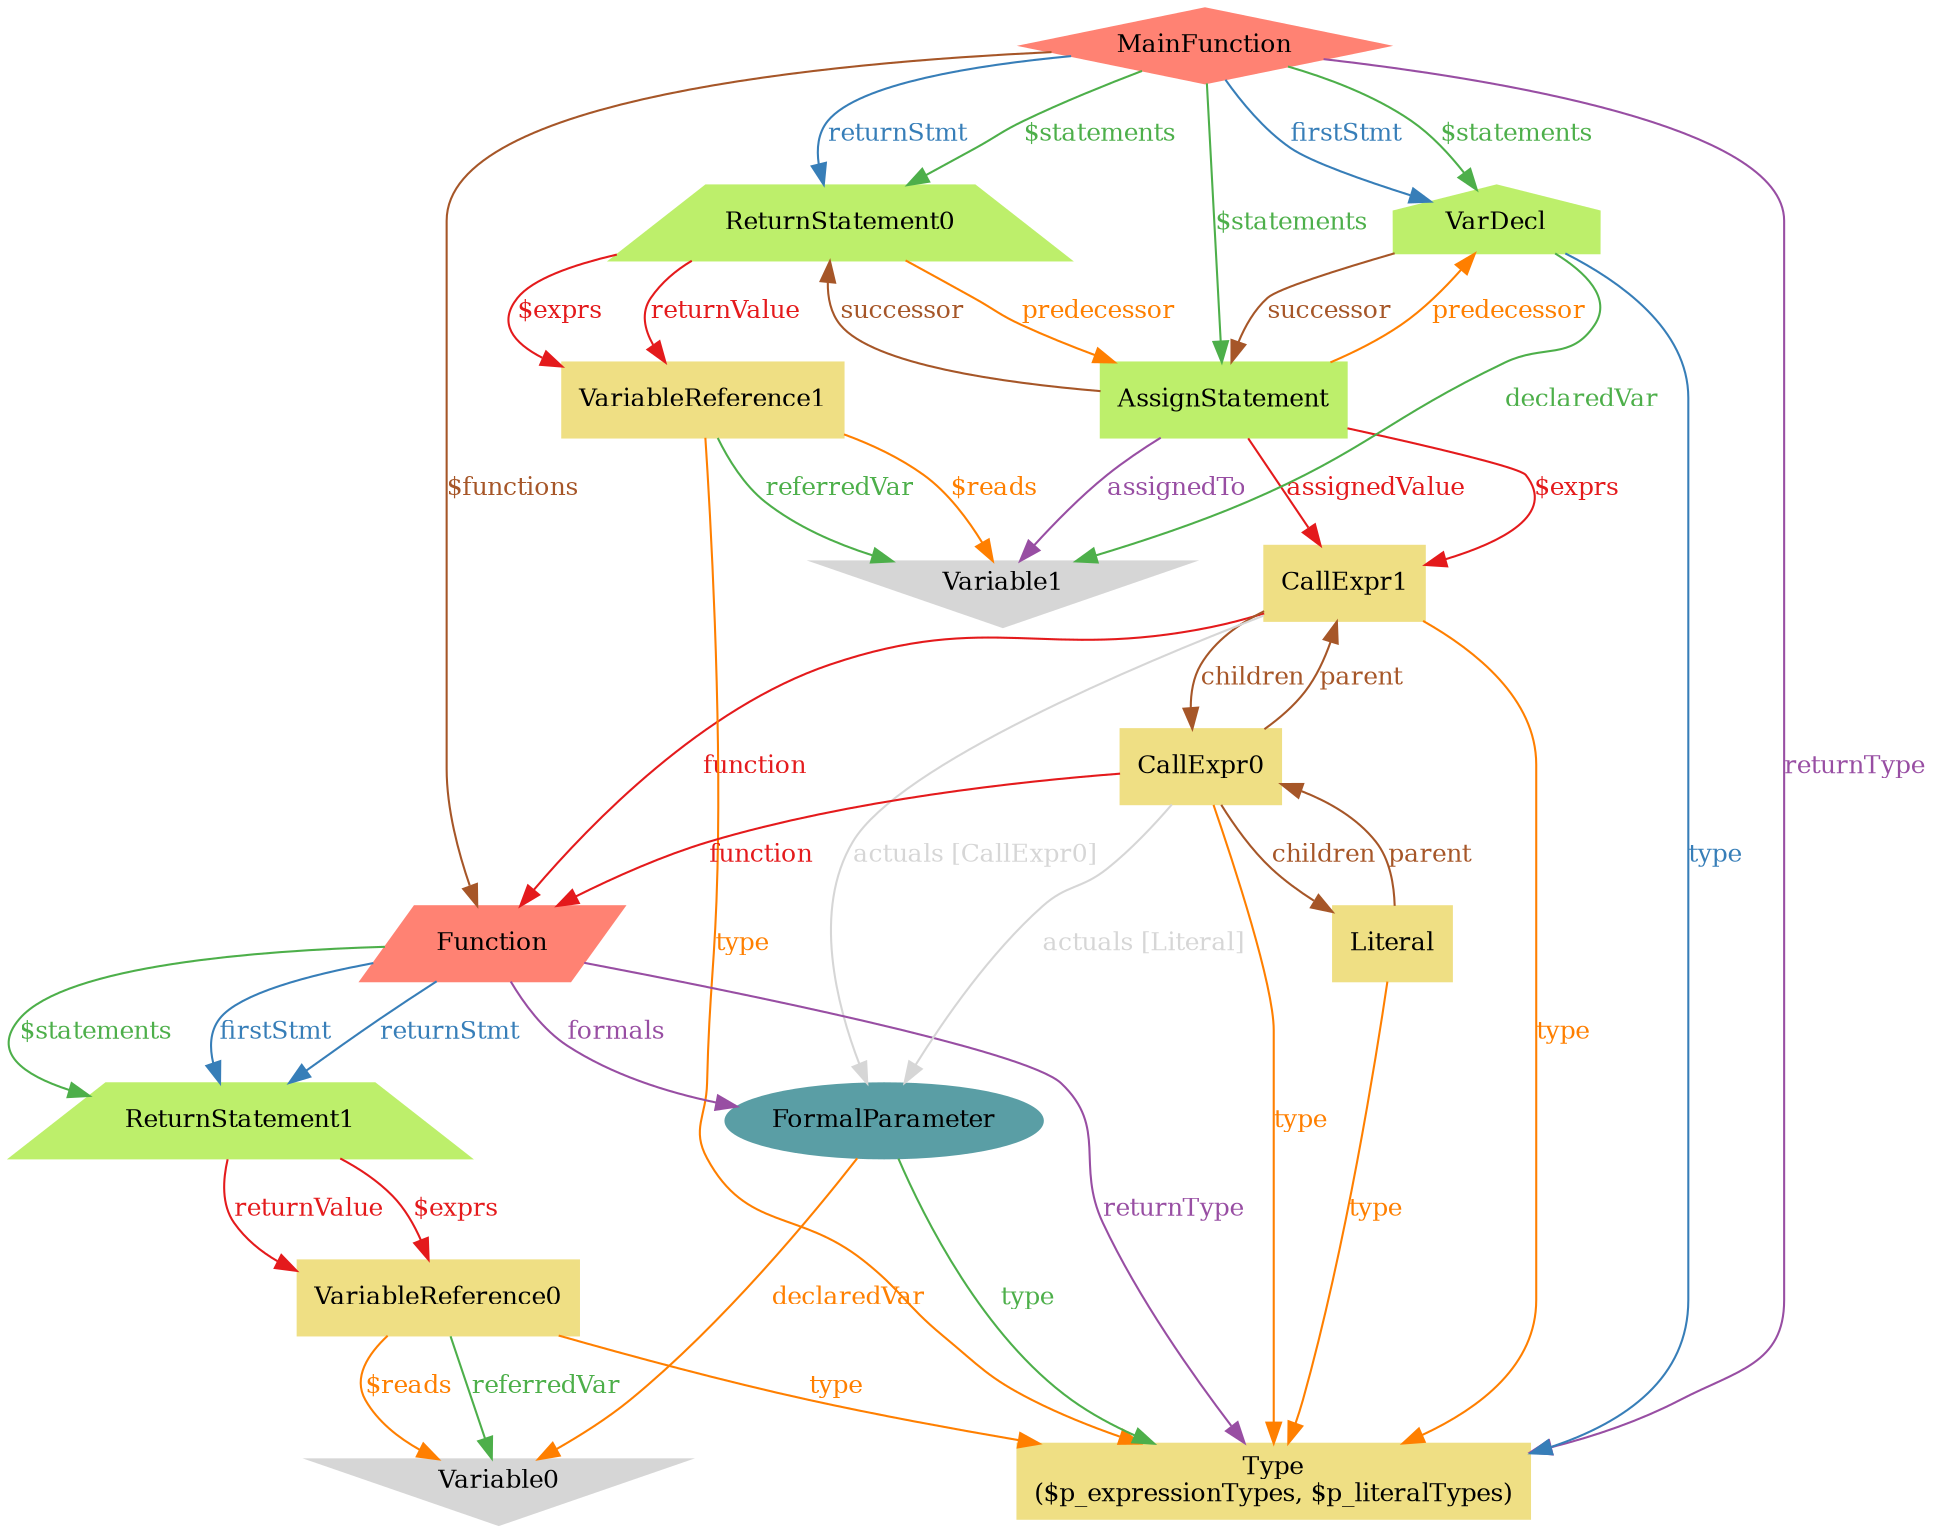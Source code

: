 digraph "graph" {
graph [fontsize=12]
node [fontsize=12]
edge [fontsize=12]
rankdir=TB;
"N11" -> "N10" [uuid = "<AssignStatement, CallExpr1>", color = "#e41a1c", fontcolor = "#e41a1c", style = "solid", label = "$exprs", dir = "forward", weight = "1"]
"N12" -> "N3" [uuid = "<ReturnStatement0, VariableReference1>", color = "#e41a1c", fontcolor = "#e41a1c", style = "solid", label = "$exprs", dir = "forward", weight = "1"]
"N7" -> "N6" [uuid = "<ReturnStatement1, VariableReference0>", color = "#e41a1c", fontcolor = "#e41a1c", style = "solid", label = "$exprs", dir = "forward", weight = "1"]
"N14" -> "N8" [uuid = "<MainFunction, Function>", color = "#a65628", fontcolor = "#a65628", style = "solid", label = "$functions", dir = "forward", weight = "1"]
"N6" -> "N4" [uuid = "<VariableReference0, Variable0>", color = "#ff7f00", fontcolor = "#ff7f00", style = "solid", label = "$reads", dir = "forward", weight = "1"]
"N3" -> "N2" [uuid = "<VariableReference1, Variable1>", color = "#ff7f00", fontcolor = "#ff7f00", style = "solid", label = "$reads", dir = "forward", weight = "1"]
"N8" -> "N7" [uuid = "<Function, ReturnStatement1>", color = "#4daf4a", fontcolor = "#4daf4a", style = "solid", label = "$statements", dir = "forward", weight = "1"]
"N14" -> "N11" [uuid = "<MainFunction, AssignStatement>", color = "#4daf4a", fontcolor = "#4daf4a", style = "solid", label = "$statements", dir = "forward", weight = "1"]
"N14" -> "N12" [uuid = "<MainFunction, ReturnStatement0>", color = "#4daf4a", fontcolor = "#4daf4a", style = "solid", label = "$statements", dir = "forward", weight = "1"]
"N14" -> "N13" [uuid = "<MainFunction, VarDecl>", color = "#4daf4a", fontcolor = "#4daf4a", style = "solid", label = "$statements", dir = "forward", weight = "1"]
"N9" -> "N5" [uuid = "<CallExpr0, Literal, FormalParameter>", color = "#d6d6d6", fontcolor = "#d6d6d6", style = "solid", label = "actuals [Literal]", dir = "forward", weight = "1"]
"N10" -> "N5" [uuid = "<CallExpr1, CallExpr0, FormalParameter>", color = "#d6d6d6", fontcolor = "#d6d6d6", style = "solid", label = "actuals [CallExpr0]", dir = "forward", weight = "1"]
"N11" -> "N2" [uuid = "<AssignStatement, Variable1>", color = "#984ea3", fontcolor = "#984ea3", style = "solid", label = "assignedTo", dir = "forward", weight = "1"]
"N11" -> "N10" [uuid = "<AssignStatement, CallExpr1>", color = "#e41a1c", fontcolor = "#e41a1c", style = "solid", label = "assignedValue", dir = "forward", weight = "1"]
"N9" -> "N1" [uuid = "<CallExpr0, Literal>", color = "#a65628", fontcolor = "#a65628", style = "solid", label = "children", dir = "forward", weight = "1"]
"N10" -> "N9" [uuid = "<CallExpr1, CallExpr0>", color = "#a65628", fontcolor = "#a65628", style = "solid", label = "children", dir = "forward", weight = "1"]
"N5" -> "N4" [uuid = "<FormalParameter, Variable0>", color = "#ff7f00", fontcolor = "#ff7f00", style = "solid", label = "declaredVar", dir = "forward", weight = "1"]
"N13" -> "N2" [uuid = "<VarDecl, Variable1>", color = "#4daf4a", fontcolor = "#4daf4a", style = "solid", label = "declaredVar", dir = "forward", weight = "1"]
"N8" -> "N7" [uuid = "<Function, ReturnStatement1>", color = "#377eb8", fontcolor = "#377eb8", style = "solid", label = "firstStmt", dir = "forward", weight = "1"]
"N14" -> "N13" [uuid = "<MainFunction, VarDecl>", color = "#377eb8", fontcolor = "#377eb8", style = "solid", label = "firstStmt", dir = "forward", weight = "1"]
"N8" -> "N5" [uuid = "<Function, FormalParameter>", color = "#984ea3", fontcolor = "#984ea3", style = "solid", label = "formals", dir = "forward", weight = "1"]
"N9" -> "N8" [uuid = "<CallExpr0, Function>", color = "#e41a1c", fontcolor = "#e41a1c", style = "solid", label = "function", dir = "forward", weight = "1"]
"N10" -> "N8" [uuid = "<CallExpr1, Function>", color = "#e41a1c", fontcolor = "#e41a1c", style = "solid", label = "function", dir = "forward", weight = "1"]
"N10" -> "N9" [uuid = "<CallExpr0, CallExpr1>", color = "#a65628", fontcolor = "#a65628", style = "solid", label = "parent", dir = "back", weight = "1"]
"N9" -> "N1" [uuid = "<Literal, CallExpr0>", color = "#a65628", fontcolor = "#a65628", style = "solid", label = "parent", dir = "back", weight = "1"]
"N13" -> "N11" [uuid = "<AssignStatement, VarDecl>", color = "#ff7f00", fontcolor = "#ff7f00", style = "solid", label = "predecessor", dir = "back", weight = "1"]
"N12" -> "N11" [uuid = "<ReturnStatement0, AssignStatement>", color = "#ff7f00", fontcolor = "#ff7f00", style = "solid", label = "predecessor", dir = "forward", weight = "1"]
"N6" -> "N4" [uuid = "<VariableReference0, Variable0>", color = "#4daf4a", fontcolor = "#4daf4a", style = "solid", label = "referredVar", dir = "forward", weight = "1"]
"N3" -> "N2" [uuid = "<VariableReference1, Variable1>", color = "#4daf4a", fontcolor = "#4daf4a", style = "solid", label = "referredVar", dir = "forward", weight = "1"]
"N8" -> "N7" [uuid = "<Function, ReturnStatement1>", color = "#377eb8", fontcolor = "#377eb8", style = "solid", label = "returnStmt", dir = "forward", weight = "1"]
"N14" -> "N12" [uuid = "<MainFunction, ReturnStatement0>", color = "#377eb8", fontcolor = "#377eb8", style = "solid", label = "returnStmt", dir = "forward", weight = "1"]
"N8" -> "N0" [uuid = "<Function, Type>", color = "#984ea3", fontcolor = "#984ea3", style = "solid", label = "returnType", dir = "forward", weight = "1"]
"N14" -> "N0" [uuid = "<MainFunction, Type>", color = "#984ea3", fontcolor = "#984ea3", style = "solid", label = "returnType", dir = "forward", weight = "1"]
"N12" -> "N3" [uuid = "<ReturnStatement0, VariableReference1>", color = "#e41a1c", fontcolor = "#e41a1c", style = "solid", label = "returnValue", dir = "forward", weight = "1"]
"N7" -> "N6" [uuid = "<ReturnStatement1, VariableReference0>", color = "#e41a1c", fontcolor = "#e41a1c", style = "solid", label = "returnValue", dir = "forward", weight = "1"]
"N12" -> "N11" [uuid = "<AssignStatement, ReturnStatement0>", color = "#a65628", fontcolor = "#a65628", style = "solid", label = "successor", dir = "back", weight = "1"]
"N13" -> "N11" [uuid = "<VarDecl, AssignStatement>", color = "#a65628", fontcolor = "#a65628", style = "solid", label = "successor", dir = "forward", weight = "1"]
"N9" -> "N0" [uuid = "<CallExpr0, Type>", color = "#ff7f00", fontcolor = "#ff7f00", style = "solid", label = "type", dir = "forward", weight = "1"]
"N10" -> "N0" [uuid = "<CallExpr1, Type>", color = "#ff7f00", fontcolor = "#ff7f00", style = "solid", label = "type", dir = "forward", weight = "1"]
"N1" -> "N0" [uuid = "<Literal, Type>", color = "#ff7f00", fontcolor = "#ff7f00", style = "solid", label = "type", dir = "forward", weight = "1"]
"N6" -> "N0" [uuid = "<VariableReference0, Type>", color = "#ff7f00", fontcolor = "#ff7f00", style = "solid", label = "type", dir = "forward", weight = "1"]
"N3" -> "N0" [uuid = "<VariableReference1, Type>", color = "#ff7f00", fontcolor = "#ff7f00", style = "solid", label = "type", dir = "forward", weight = "1"]
"N5" -> "N0" [uuid = "<FormalParameter, Type>", color = "#4daf4a", fontcolor = "#4daf4a", style = "solid", label = "type", dir = "forward", weight = "1"]
"N13" -> "N0" [uuid = "<VarDecl, Type>", color = "#377eb8", fontcolor = "#377eb8", style = "solid", label = "type", dir = "forward", weight = "1"]
"N0" [uuid="Type", label="Type\n($p_expressionTypes, $p_literalTypes)", color="#efdf84", fontcolor = "#000000", shape = "box", style = "filled, solid"]
"N1" [uuid="Literal", label="Literal", color="#efdf84", fontcolor = "#000000", shape = "box", style = "filled, solid"]
"N2" [uuid="Variable1", label="Variable1", color="#d6d6d6", fontcolor = "#000000", shape = "invtriangle", style = "filled, solid"]
"N3" [uuid="VariableReference1", label="VariableReference1", color="#efdf84", fontcolor = "#000000", shape = "box", style = "filled, solid"]
"N4" [uuid="Variable0", label="Variable0", color="#d6d6d6", fontcolor = "#000000", shape = "invtriangle", style = "filled, solid"]
"N5" [uuid="FormalParameter", label="FormalParameter", color="#5a9ea5", fontcolor = "#000000", shape = "ellipse", style = "filled, solid"]
"N6" [uuid="VariableReference0", label="VariableReference0", color="#efdf84", fontcolor = "#000000", shape = "box", style = "filled, solid"]
"N7" [uuid="ReturnStatement1", label="ReturnStatement1", color="#bdef6b", fontcolor = "#000000", shape = "trapezium", style = "filled, solid"]
"N8" [uuid="Function", label="Function", color="#ff8273", fontcolor = "#000000", shape = "parallelogram", style = "filled, solid"]
"N9" [uuid="CallExpr0", label="CallExpr0", color="#efdf84", fontcolor = "#000000", shape = "box", style = "filled, solid"]
"N10" [uuid="CallExpr1", label="CallExpr1", color="#efdf84", fontcolor = "#000000", shape = "box", style = "filled, solid"]
"N11" [uuid="AssignStatement", label="AssignStatement", color="#bdef6b", fontcolor = "#000000", shape = "box", style = "filled, solid"]
"N12" [uuid="ReturnStatement0", label="ReturnStatement0", color="#bdef6b", fontcolor = "#000000", shape = "trapezium", style = "filled, solid"]
"N13" [uuid="VarDecl", label="VarDecl", color="#bdef6b", fontcolor = "#000000", shape = "house", style = "filled, solid"]
"N14" [uuid="MainFunction", label="MainFunction", color="#ff8273", fontcolor = "#000000", shape = "diamond", style = "filled, solid"]
}
